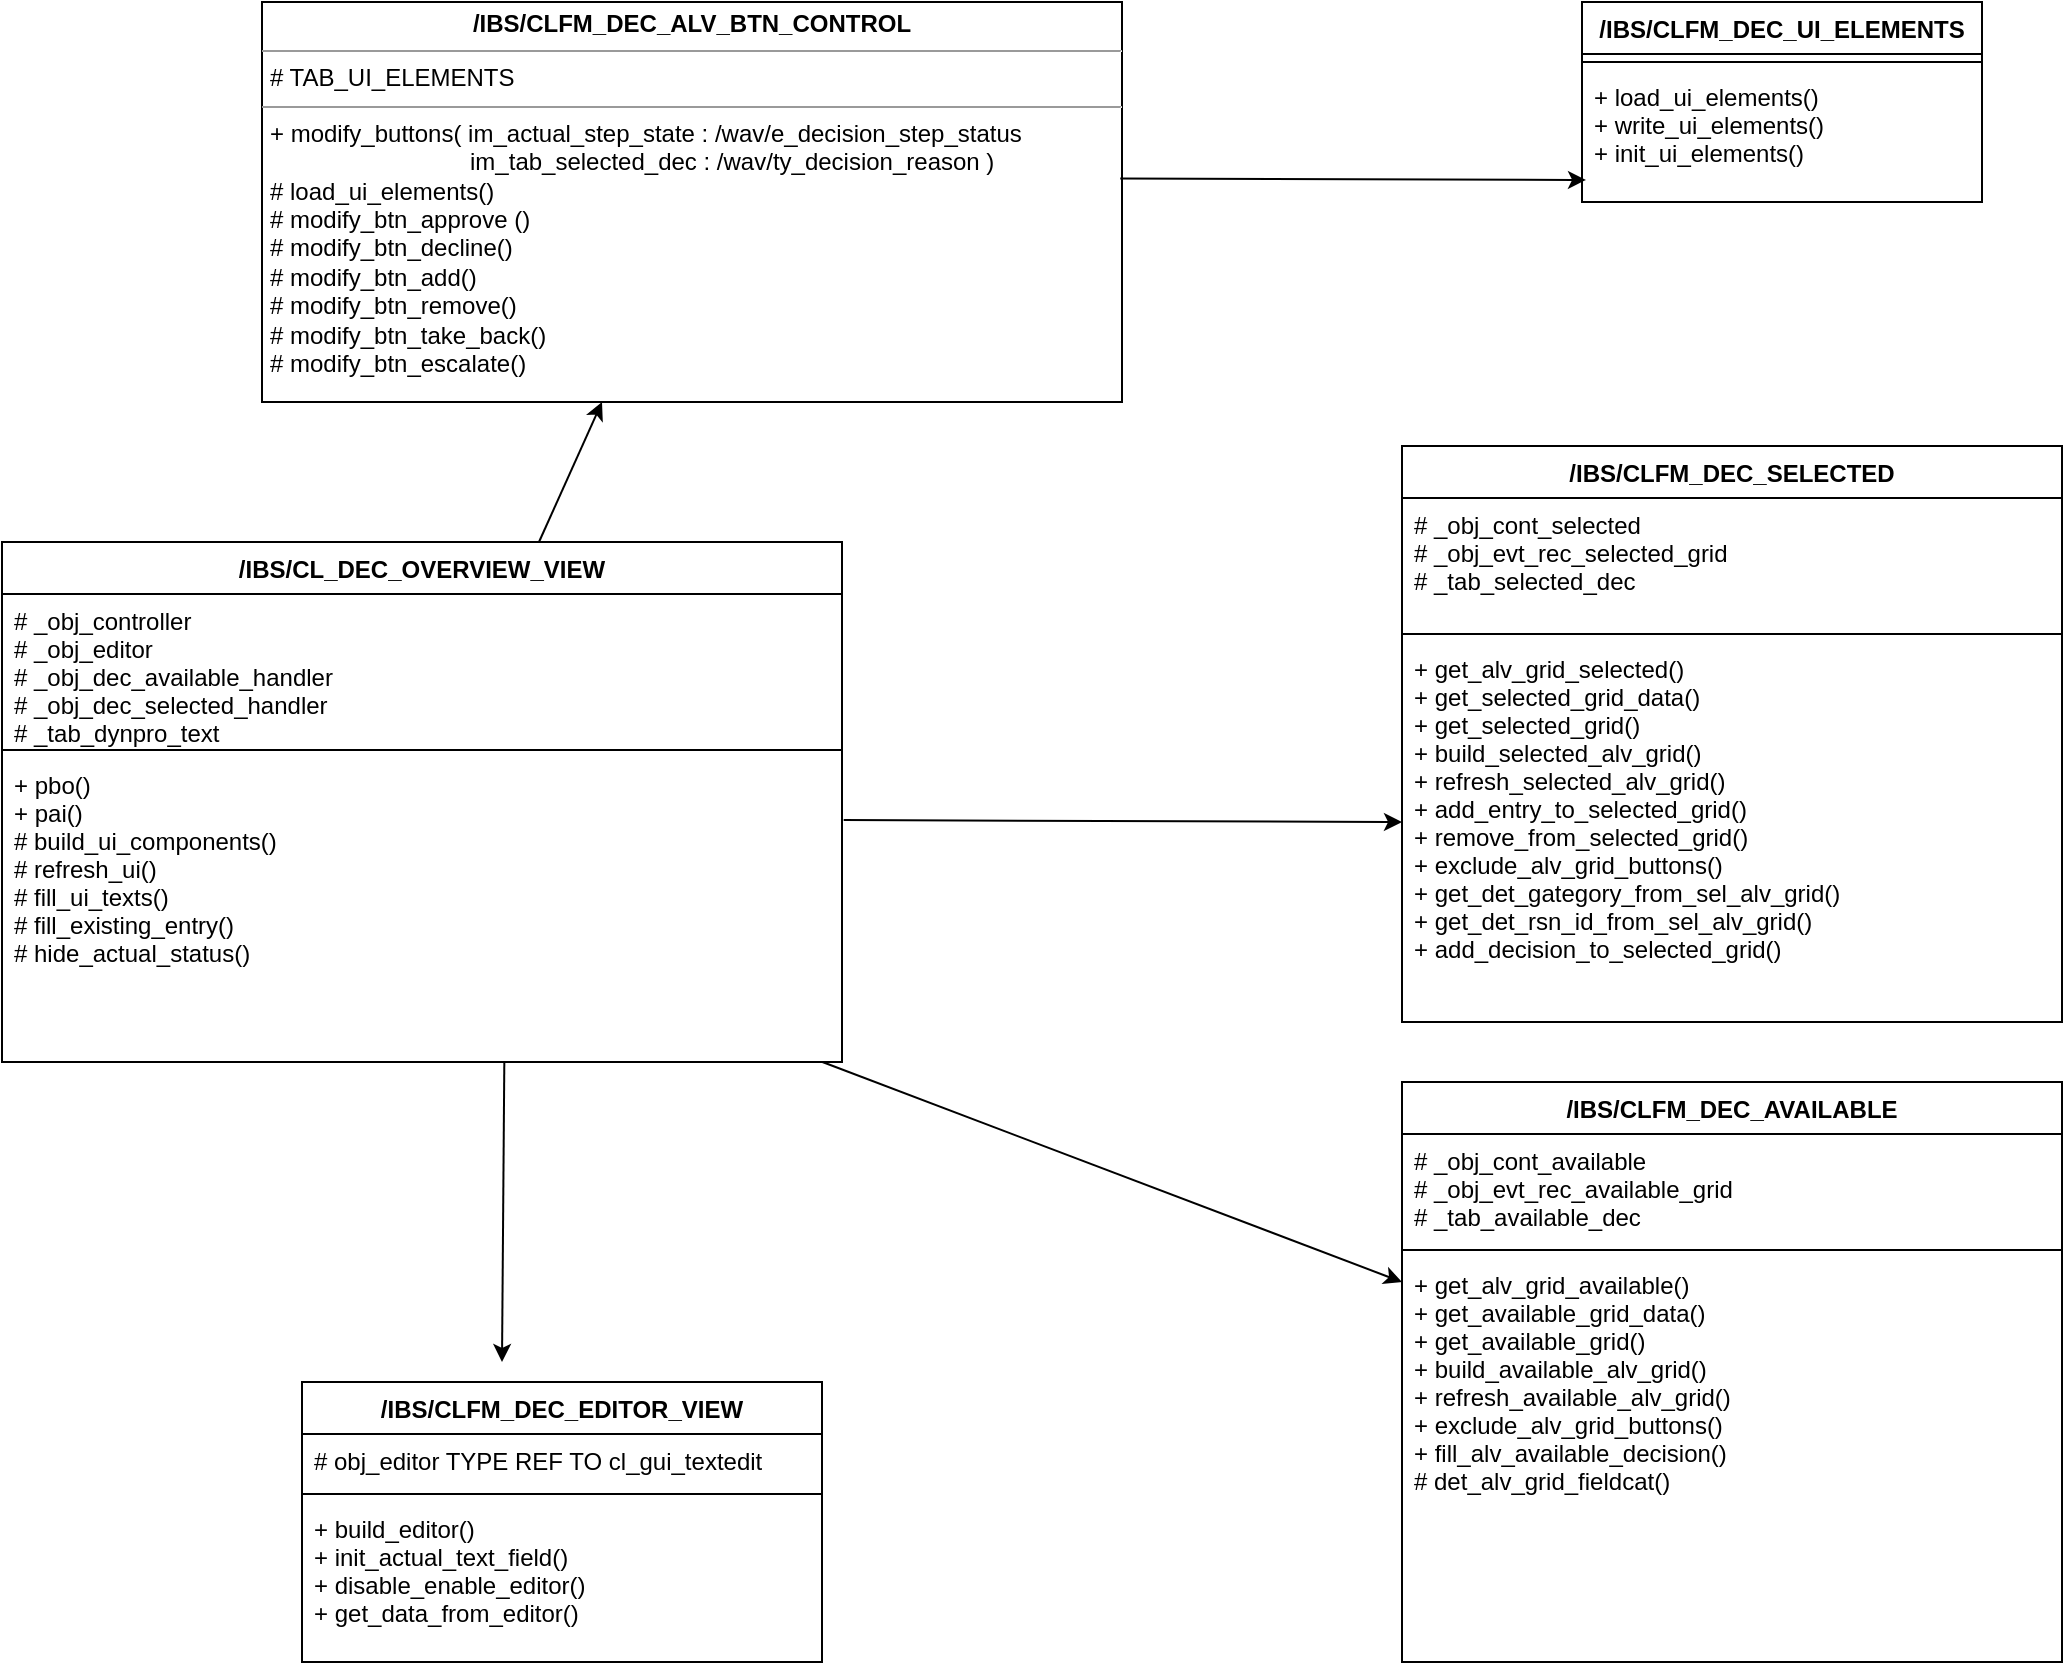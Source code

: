 <mxfile version="12.5.5" type="github">
  <diagram id="CyaSoa7KwjpoHzu_7nh0" name="Page-1">
    <mxGraphModel dx="1234" dy="556" grid="1" gridSize="10" guides="1" tooltips="1" connect="1" arrows="1" fold="1" page="1" pageScale="1" pageWidth="827" pageHeight="1169" math="0" shadow="0">
      <root>
        <mxCell id="0"/>
        <mxCell id="1" parent="0"/>
        <mxCell id="yrLDoxOuE4Vq6cpKQ8Pf-1" value="&lt;p style=&quot;margin: 0px ; margin-top: 4px ; text-align: center&quot;&gt;&lt;b&gt;/IBS/CLFM_DEC_ALV_BTN_CONTROL&lt;/b&gt;&lt;/p&gt;&lt;hr size=&quot;1&quot;&gt;&lt;p style=&quot;margin: 0px ; margin-left: 4px&quot;&gt;# TAB_UI_ELEMENTS&lt;/p&gt;&lt;hr size=&quot;1&quot;&gt;&lt;p style=&quot;margin: 0px ; margin-left: 4px&quot;&gt;&lt;span&gt;+ modify_buttons( im_actual_step_state : /wav/e_decision_step_status&lt;/span&gt;&lt;br&gt;&lt;/p&gt;&lt;p style=&quot;margin: 0px ; margin-left: 4px&quot;&gt;&amp;nbsp; &amp;nbsp; &amp;nbsp; &amp;nbsp; &amp;nbsp; &amp;nbsp; &amp;nbsp; &amp;nbsp; &amp;nbsp; &amp;nbsp; &amp;nbsp; &amp;nbsp; &amp;nbsp; &amp;nbsp; &amp;nbsp; im_tab_selected_dec :&amp;nbsp;/wav/ty_decision_reason&lt;span&gt;&amp;nbsp;)&lt;/span&gt;&lt;/p&gt;&lt;p style=&quot;margin: 0px ; margin-left: 4px&quot;&gt;# load_ui_elements()&lt;span&gt;&lt;br&gt;&lt;/span&gt;&lt;/p&gt;&lt;p style=&quot;margin: 0px ; margin-left: 4px&quot;&gt;# modify_btn_approve ()&lt;/p&gt;&lt;p style=&quot;margin: 0px ; margin-left: 4px&quot;&gt;# modify_btn_decline()&lt;/p&gt;&lt;p style=&quot;margin: 0px ; margin-left: 4px&quot;&gt;# modify_btn_add()&lt;/p&gt;&lt;p style=&quot;margin: 0px ; margin-left: 4px&quot;&gt;# modify_btn_remove()&lt;/p&gt;&lt;p style=&quot;margin: 0px ; margin-left: 4px&quot;&gt;# modify_btn_take_back()&lt;/p&gt;&lt;p style=&quot;margin: 0px ; margin-left: 4px&quot;&gt;# modify_btn_escalate()&lt;/p&gt;" style="verticalAlign=top;align=left;overflow=fill;fontSize=12;fontFamily=Helvetica;html=1;" parent="1" vertex="1">
          <mxGeometry x="220" y="110" width="430" height="200" as="geometry"/>
        </mxCell>
        <mxCell id="yrLDoxOuE4Vq6cpKQ8Pf-3" value="/IBS/CL_DEC_OVERVIEW_VIEW" style="swimlane;fontStyle=1;align=center;verticalAlign=top;childLayout=stackLayout;horizontal=1;startSize=26;horizontalStack=0;resizeParent=1;resizeParentMax=0;resizeLast=0;collapsible=1;marginBottom=0;" parent="1" vertex="1">
          <mxGeometry x="90" y="380" width="420" height="260" as="geometry"/>
        </mxCell>
        <mxCell id="yrLDoxOuE4Vq6cpKQ8Pf-4" value="# _obj_controller&#xa;# _obj_editor&#xa;# _obj_dec_available_handler&#xa;# _obj_dec_selected_handler&#xa;# _tab_dynpro_text" style="text;strokeColor=none;fillColor=none;align=left;verticalAlign=top;spacingLeft=4;spacingRight=4;overflow=hidden;rotatable=0;points=[[0,0.5],[1,0.5]];portConstraint=eastwest;" parent="yrLDoxOuE4Vq6cpKQ8Pf-3" vertex="1">
          <mxGeometry y="26" width="420" height="74" as="geometry"/>
        </mxCell>
        <mxCell id="yrLDoxOuE4Vq6cpKQ8Pf-5" value="" style="line;strokeWidth=1;fillColor=none;align=left;verticalAlign=middle;spacingTop=-1;spacingLeft=3;spacingRight=3;rotatable=0;labelPosition=right;points=[];portConstraint=eastwest;" parent="yrLDoxOuE4Vq6cpKQ8Pf-3" vertex="1">
          <mxGeometry y="100" width="420" height="8" as="geometry"/>
        </mxCell>
        <mxCell id="yrLDoxOuE4Vq6cpKQ8Pf-6" value="+ pbo()&#xa;+ pai() &#xa;# build_ui_components()&#xa;# refresh_ui()&#xa;# fill_ui_texts()&#xa;# fill_existing_entry()&#xa;# hide_actual_status()&#xa;&#xa;" style="text;strokeColor=none;fillColor=none;align=left;verticalAlign=top;spacingLeft=4;spacingRight=4;overflow=hidden;rotatable=0;points=[[0,0.5],[1,0.5]];portConstraint=eastwest;" parent="yrLDoxOuE4Vq6cpKQ8Pf-3" vertex="1">
          <mxGeometry y="108" width="420" height="152" as="geometry"/>
        </mxCell>
        <mxCell id="yrLDoxOuE4Vq6cpKQ8Pf-11" value="/IBS/CLFM_DEC_AVAILABLE" style="swimlane;fontStyle=1;align=center;verticalAlign=top;childLayout=stackLayout;horizontal=1;startSize=26;horizontalStack=0;resizeParent=1;resizeParentMax=0;resizeLast=0;collapsible=1;marginBottom=0;" parent="1" vertex="1">
          <mxGeometry x="790" y="650" width="330" height="290" as="geometry"/>
        </mxCell>
        <mxCell id="yrLDoxOuE4Vq6cpKQ8Pf-12" value="# _obj_cont_available&#xa;# _obj_evt_rec_available_grid&#xa;# _tab_available_dec" style="text;strokeColor=none;fillColor=none;align=left;verticalAlign=top;spacingLeft=4;spacingRight=4;overflow=hidden;rotatable=0;points=[[0,0.5],[1,0.5]];portConstraint=eastwest;" parent="yrLDoxOuE4Vq6cpKQ8Pf-11" vertex="1">
          <mxGeometry y="26" width="330" height="54" as="geometry"/>
        </mxCell>
        <mxCell id="yrLDoxOuE4Vq6cpKQ8Pf-13" value="" style="line;strokeWidth=1;fillColor=none;align=left;verticalAlign=middle;spacingTop=-1;spacingLeft=3;spacingRight=3;rotatable=0;labelPosition=right;points=[];portConstraint=eastwest;" parent="yrLDoxOuE4Vq6cpKQ8Pf-11" vertex="1">
          <mxGeometry y="80" width="330" height="8" as="geometry"/>
        </mxCell>
        <mxCell id="yrLDoxOuE4Vq6cpKQ8Pf-14" value="+ get_alv_grid_available()&#xa;+ get_available_grid_data()&#xa;+ get_available_grid()&#xa;+ build_available_alv_grid()&#xa;+ refresh_available_alv_grid()&#xa;+ exclude_alv_grid_buttons()&#xa;+ fill_alv_available_decision()&#xa;# det_alv_grid_fieldcat()&#xa;&#xa;" style="text;strokeColor=none;fillColor=none;align=left;verticalAlign=top;spacingLeft=4;spacingRight=4;overflow=hidden;rotatable=0;points=[[0,0.5],[1,0.5]];portConstraint=eastwest;" parent="yrLDoxOuE4Vq6cpKQ8Pf-11" vertex="1">
          <mxGeometry y="88" width="330" height="202" as="geometry"/>
        </mxCell>
        <mxCell id="yrLDoxOuE4Vq6cpKQ8Pf-15" value="/IBS/CLFM_DEC_UI_ELEMENTS" style="swimlane;fontStyle=1;align=center;verticalAlign=top;childLayout=stackLayout;horizontal=1;startSize=26;horizontalStack=0;resizeParent=1;resizeParentMax=0;resizeLast=0;collapsible=1;marginBottom=0;" parent="1" vertex="1">
          <mxGeometry x="880" y="110" width="200" height="100" as="geometry"/>
        </mxCell>
        <mxCell id="yrLDoxOuE4Vq6cpKQ8Pf-17" value="" style="line;strokeWidth=1;fillColor=none;align=left;verticalAlign=middle;spacingTop=-1;spacingLeft=3;spacingRight=3;rotatable=0;labelPosition=right;points=[];portConstraint=eastwest;" parent="yrLDoxOuE4Vq6cpKQ8Pf-15" vertex="1">
          <mxGeometry y="26" width="200" height="8" as="geometry"/>
        </mxCell>
        <mxCell id="yrLDoxOuE4Vq6cpKQ8Pf-18" value="+ load_ui_elements()&#xa;+ write_ui_elements()&#xa;+ init_ui_elements()" style="text;strokeColor=none;fillColor=none;align=left;verticalAlign=top;spacingLeft=4;spacingRight=4;overflow=hidden;rotatable=0;points=[[0,0.5],[1,0.5]];portConstraint=eastwest;" parent="yrLDoxOuE4Vq6cpKQ8Pf-15" vertex="1">
          <mxGeometry y="34" width="200" height="66" as="geometry"/>
        </mxCell>
        <mxCell id="yrLDoxOuE4Vq6cpKQ8Pf-20" value="/IBS/CLFM_DEC_SELECTED" style="swimlane;fontStyle=1;align=center;verticalAlign=top;childLayout=stackLayout;horizontal=1;startSize=26;horizontalStack=0;resizeParent=1;resizeParentMax=0;resizeLast=0;collapsible=1;marginBottom=0;" parent="1" vertex="1">
          <mxGeometry x="790" y="332" width="330" height="288" as="geometry"/>
        </mxCell>
        <mxCell id="yrLDoxOuE4Vq6cpKQ8Pf-21" value="# _obj_cont_selected&#xa;# _obj_evt_rec_selected_grid&#xa;# _tab_selected_dec" style="text;strokeColor=none;fillColor=none;align=left;verticalAlign=top;spacingLeft=4;spacingRight=4;overflow=hidden;rotatable=0;points=[[0,0.5],[1,0.5]];portConstraint=eastwest;" parent="yrLDoxOuE4Vq6cpKQ8Pf-20" vertex="1">
          <mxGeometry y="26" width="330" height="64" as="geometry"/>
        </mxCell>
        <mxCell id="yrLDoxOuE4Vq6cpKQ8Pf-22" value="" style="line;strokeWidth=1;fillColor=none;align=left;verticalAlign=middle;spacingTop=-1;spacingLeft=3;spacingRight=3;rotatable=0;labelPosition=right;points=[];portConstraint=eastwest;" parent="yrLDoxOuE4Vq6cpKQ8Pf-20" vertex="1">
          <mxGeometry y="90" width="330" height="8" as="geometry"/>
        </mxCell>
        <mxCell id="yrLDoxOuE4Vq6cpKQ8Pf-23" value="+ get_alv_grid_selected()&#xa;+ get_selected_grid_data()&#xa;+ get_selected_grid()&#xa;+ build_selected_alv_grid()&#xa;+ refresh_selected_alv_grid()&#xa;+ add_entry_to_selected_grid()&#xa;+ remove_from_selected_grid()&#xa;+ exclude_alv_grid_buttons()&#xa;+ get_det_gategory_from_sel_alv_grid()&#xa;+ get_det_rsn_id_from_sel_alv_grid()&#xa;+ add_decision_to_selected_grid()&#xa;" style="text;strokeColor=none;fillColor=none;align=left;verticalAlign=top;spacingLeft=4;spacingRight=4;overflow=hidden;rotatable=0;points=[[0,0.5],[1,0.5]];portConstraint=eastwest;" parent="yrLDoxOuE4Vq6cpKQ8Pf-20" vertex="1">
          <mxGeometry y="98" width="330" height="190" as="geometry"/>
        </mxCell>
        <mxCell id="yrLDoxOuE4Vq6cpKQ8Pf-24" value="/IBS/CLFM_DEC_EDITOR_VIEW" style="swimlane;fontStyle=1;align=center;verticalAlign=top;childLayout=stackLayout;horizontal=1;startSize=26;horizontalStack=0;resizeParent=1;resizeParentMax=0;resizeLast=0;collapsible=1;marginBottom=0;" parent="1" vertex="1">
          <mxGeometry x="240" y="800" width="260" height="140" as="geometry"/>
        </mxCell>
        <mxCell id="yrLDoxOuE4Vq6cpKQ8Pf-25" value="# obj_editor TYPE REF TO cl_gui_textedit" style="text;strokeColor=none;fillColor=none;align=left;verticalAlign=top;spacingLeft=4;spacingRight=4;overflow=hidden;rotatable=0;points=[[0,0.5],[1,0.5]];portConstraint=eastwest;" parent="yrLDoxOuE4Vq6cpKQ8Pf-24" vertex="1">
          <mxGeometry y="26" width="260" height="26" as="geometry"/>
        </mxCell>
        <mxCell id="yrLDoxOuE4Vq6cpKQ8Pf-26" value="" style="line;strokeWidth=1;fillColor=none;align=left;verticalAlign=middle;spacingTop=-1;spacingLeft=3;spacingRight=3;rotatable=0;labelPosition=right;points=[];portConstraint=eastwest;" parent="yrLDoxOuE4Vq6cpKQ8Pf-24" vertex="1">
          <mxGeometry y="52" width="260" height="8" as="geometry"/>
        </mxCell>
        <mxCell id="yrLDoxOuE4Vq6cpKQ8Pf-27" value="+ build_editor()&#xa;+ init_actual_text_field()&#xa;+ disable_enable_editor()&#xa;+ get_data_from_editor()" style="text;strokeColor=none;fillColor=none;align=left;verticalAlign=top;spacingLeft=4;spacingRight=4;overflow=hidden;rotatable=0;points=[[0,0.5],[1,0.5]];portConstraint=eastwest;" parent="yrLDoxOuE4Vq6cpKQ8Pf-24" vertex="1">
          <mxGeometry y="60" width="260" height="80" as="geometry"/>
        </mxCell>
        <mxCell id="hM9hQYc2Sxk-mMZmewNJ-1" value="" style="endArrow=classic;html=1;exitX=1.002;exitY=0.204;exitDx=0;exitDy=0;exitPerimeter=0;" edge="1" parent="1" source="yrLDoxOuE4Vq6cpKQ8Pf-6">
          <mxGeometry width="50" height="50" relative="1" as="geometry">
            <mxPoint x="90" y="1010" as="sourcePoint"/>
            <mxPoint x="790" y="520" as="targetPoint"/>
            <Array as="points">
              <mxPoint x="790" y="520"/>
            </Array>
          </mxGeometry>
        </mxCell>
        <mxCell id="hM9hQYc2Sxk-mMZmewNJ-2" value="" style="endArrow=classic;html=1;" edge="1" parent="1" source="yrLDoxOuE4Vq6cpKQ8Pf-6">
          <mxGeometry width="50" height="50" relative="1" as="geometry">
            <mxPoint x="520.84" y="529.008" as="sourcePoint"/>
            <mxPoint x="790" y="750" as="targetPoint"/>
            <Array as="points">
              <mxPoint x="790" y="750"/>
            </Array>
          </mxGeometry>
        </mxCell>
        <mxCell id="hM9hQYc2Sxk-mMZmewNJ-3" value="" style="endArrow=classic;html=1;exitX=0.598;exitY=0.999;exitDx=0;exitDy=0;exitPerimeter=0;" edge="1" parent="1" source="yrLDoxOuE4Vq6cpKQ8Pf-6">
          <mxGeometry width="50" height="50" relative="1" as="geometry">
            <mxPoint x="90" y="1010" as="sourcePoint"/>
            <mxPoint x="340" y="790" as="targetPoint"/>
          </mxGeometry>
        </mxCell>
        <mxCell id="hM9hQYc2Sxk-mMZmewNJ-4" value="" style="endArrow=classic;html=1;" edge="1" parent="1" source="yrLDoxOuE4Vq6cpKQ8Pf-3" target="yrLDoxOuE4Vq6cpKQ8Pf-1">
          <mxGeometry width="50" height="50" relative="1" as="geometry">
            <mxPoint x="90" y="1010" as="sourcePoint"/>
            <mxPoint x="140" y="960" as="targetPoint"/>
          </mxGeometry>
        </mxCell>
        <mxCell id="hM9hQYc2Sxk-mMZmewNJ-5" value="" style="endArrow=classic;html=1;entryX=0.01;entryY=0.833;entryDx=0;entryDy=0;entryPerimeter=0;exitX=0.998;exitY=0.441;exitDx=0;exitDy=0;exitPerimeter=0;" edge="1" parent="1" source="yrLDoxOuE4Vq6cpKQ8Pf-1" target="yrLDoxOuE4Vq6cpKQ8Pf-18">
          <mxGeometry width="50" height="50" relative="1" as="geometry">
            <mxPoint x="510" y="430" as="sourcePoint"/>
            <mxPoint x="700" y="330" as="targetPoint"/>
          </mxGeometry>
        </mxCell>
      </root>
    </mxGraphModel>
  </diagram>
</mxfile>
